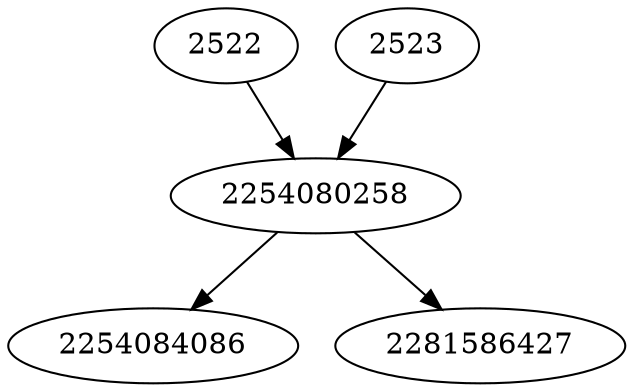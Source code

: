 strict digraph  {
2254080258;
2254084086;
2522;
2523;
2281586427;
2254080258 -> 2281586427;
2254080258 -> 2254084086;
2522 -> 2254080258;
2523 -> 2254080258;
}
